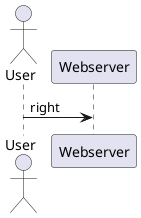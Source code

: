 {
  "sha1": "fz7qqspazra43kjhdbrt2jpkri5hfyu",
  "insertion": {
    "when": "2024-06-01T09:03:06.921Z",
    "user": "plantuml@gmail.com"
  }
}
@startuml
 'title imagemap for Webserver appears top left from actor User
 actor User as u [[/wiki/index.php/User]]
 participant Webserver as w [[/wiki/index.php/Webserver]]
 'url of u is [[/wiki/index.php/User]]
 'url of w is [[/wiki/index.php/Webserver]]


 u -> w: right
@enduml
